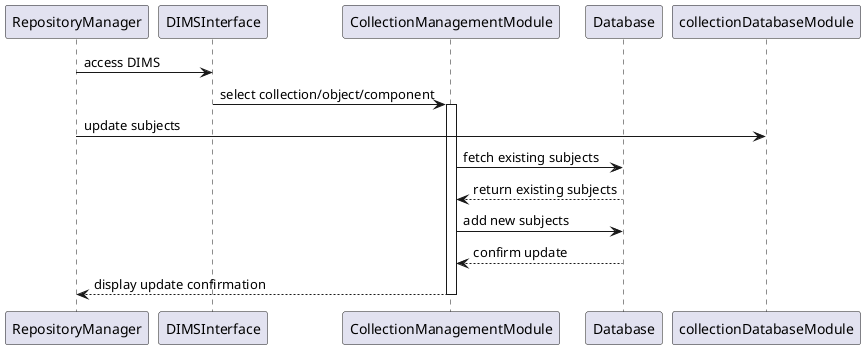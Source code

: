 @startuml
participant RepositoryManager as manager
participant DIMSInterface as interface
participant CollectionManagementModule as collectionModule
participant Database as db

manager -> interface : access DIMS
interface -> collectionModule : select collection/object/component
activate collectionModule

manager -> collectionDatabaseModule : update subjects
collectionModule -> db : fetch existing subjects
db --> collectionModule : return existing subjects
collectionModule -> db : add new subjects
db --> collectionModule : confirm update
collectionModule --> manager : display update confirmation

deactivate collectionModule
@enduml